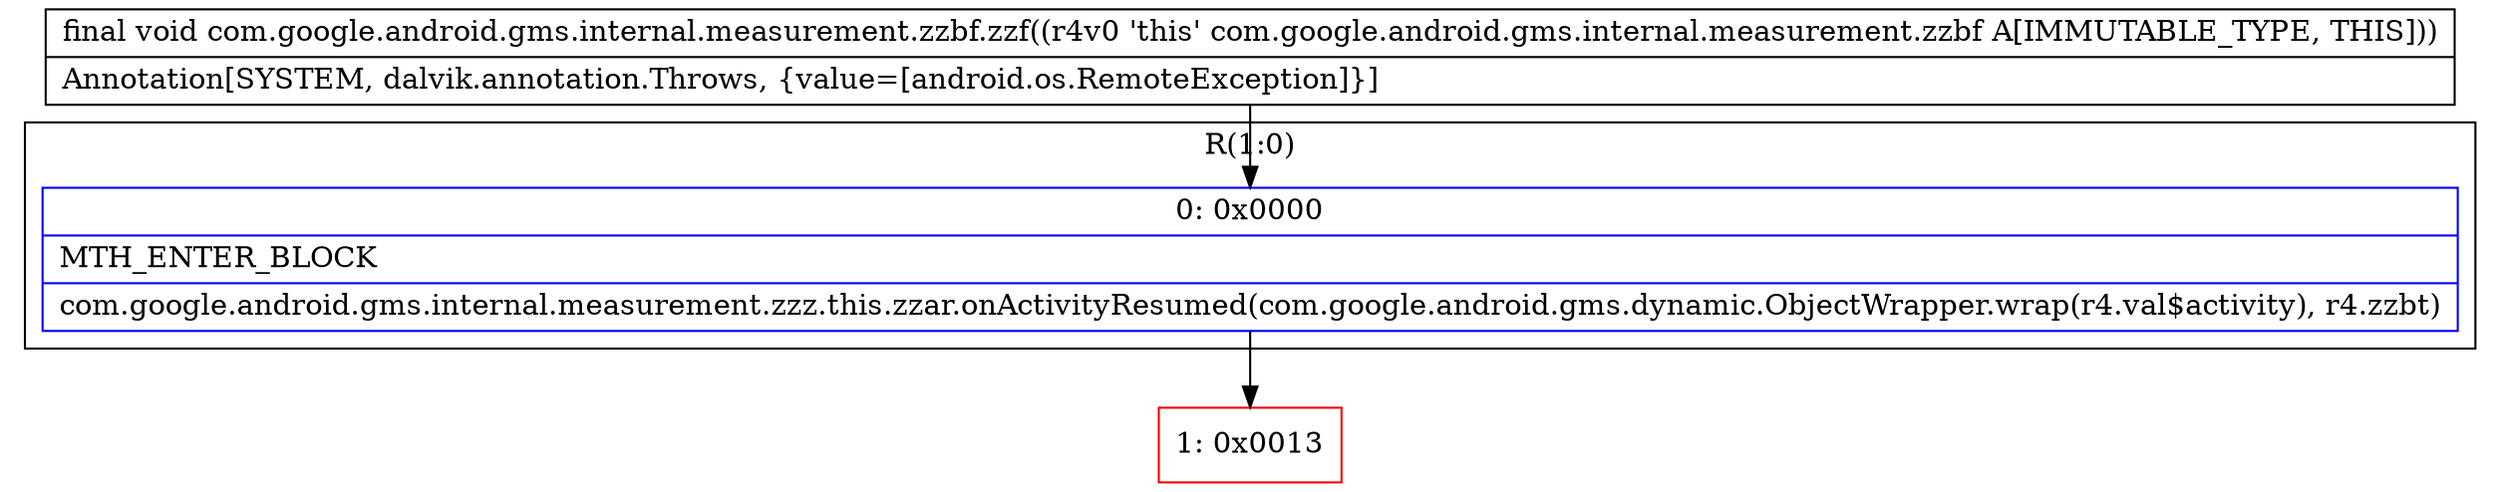 digraph "CFG forcom.google.android.gms.internal.measurement.zzbf.zzf()V" {
subgraph cluster_Region_1220231858 {
label = "R(1:0)";
node [shape=record,color=blue];
Node_0 [shape=record,label="{0\:\ 0x0000|MTH_ENTER_BLOCK\l|com.google.android.gms.internal.measurement.zzz.this.zzar.onActivityResumed(com.google.android.gms.dynamic.ObjectWrapper.wrap(r4.val$activity), r4.zzbt)\l}"];
}
Node_1 [shape=record,color=red,label="{1\:\ 0x0013}"];
MethodNode[shape=record,label="{final void com.google.android.gms.internal.measurement.zzbf.zzf((r4v0 'this' com.google.android.gms.internal.measurement.zzbf A[IMMUTABLE_TYPE, THIS]))  | Annotation[SYSTEM, dalvik.annotation.Throws, \{value=[android.os.RemoteException]\}]\l}"];
MethodNode -> Node_0;
Node_0 -> Node_1;
}

